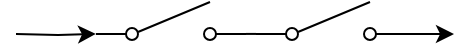 <mxfile version="13.0.1" type="device" pages="8"><diagram name="light-switches-AND" id="16e2658f-23c8-b752-8be9-c03fbebb8bbe"><mxGraphModel dx="1102" dy="820" grid="1" gridSize="10" guides="1" tooltips="1" connect="1" arrows="1" fold="1" page="1" pageScale="1" pageWidth="1100" pageHeight="850" background="#ffffff" math="0" shadow="0"><root><mxCell id="0"/><mxCell id="1" parent="0"/><mxCell id="ZN8DcCw2zW1Ftvhh1FUJ-28" style="edgeStyle=orthogonalEdgeStyle;rounded=0;orthogonalLoop=1;jettySize=auto;html=1;exitX=1;exitY=0.84;exitDx=0;exitDy=0;exitPerimeter=0;entryX=0;entryY=0.84;entryDx=0;entryDy=0;entryPerimeter=0;endArrow=none;endFill=0;" parent="1" source="ZN8DcCw2zW1Ftvhh1FUJ-26" target="ZN8DcCw2zW1Ftvhh1FUJ-27" edge="1"><mxGeometry relative="1" as="geometry"/></mxCell><mxCell id="Kmv5EYdZJEZ3LvHg9-eD-6" value="" style="edgeStyle=orthogonalEdgeStyle;rounded=0;orthogonalLoop=1;jettySize=auto;html=1;entryX=0;entryY=0.84;entryDx=0;entryDy=0;entryPerimeter=0;" parent="1" target="ZN8DcCw2zW1Ftvhh1FUJ-26" edge="1"><mxGeometry relative="1" as="geometry"><mxPoint x="20" y="46" as="sourcePoint"/><mxPoint x="-20" y="39.5" as="targetPoint"/></mxGeometry></mxCell><mxCell id="ZN8DcCw2zW1Ftvhh1FUJ-26" value="" style="pointerEvents=1;verticalLabelPosition=bottom;shadow=0;dashed=0;align=center;fillColor=#ffffff;html=1;verticalAlign=top;strokeWidth=1;shape=mxgraph.electrical.electro-mechanical.simple_switch;" parent="1" vertex="1"><mxGeometry x="60" y="30" width="75" height="19" as="geometry"/></mxCell><mxCell id="ZN8DcCw2zW1Ftvhh1FUJ-27" value="" style="pointerEvents=1;verticalLabelPosition=bottom;shadow=0;dashed=0;align=center;fillColor=#ffffff;html=1;verticalAlign=top;strokeWidth=1;shape=mxgraph.electrical.electro-mechanical.simple_switch;" parent="1" vertex="1"><mxGeometry x="140" y="30" width="75" height="19" as="geometry"/></mxCell><mxCell id="Kmv5EYdZJEZ3LvHg9-eD-8" value="" style="rounded=0;orthogonalLoop=1;jettySize=auto;html=1;exitX=1;exitY=0.84;exitDx=0;exitDy=0;exitPerimeter=0;" parent="1" source="ZN8DcCw2zW1Ftvhh1FUJ-27" edge="1"><mxGeometry relative="1" as="geometry"><mxPoint x="215" y="49.04" as="sourcePoint"/><mxPoint x="239" y="46" as="targetPoint"/></mxGeometry></mxCell></root></mxGraphModel></diagram><diagram name="light-switches-OR" id="xANMRrvfrSIb0DM-2yU2"><mxGraphModel dx="1422" dy="824" grid="1" gridSize="10" guides="1" tooltips="1" connect="1" arrows="1" fold="1" page="1" pageScale="1" pageWidth="1100" pageHeight="850" background="#ffffff" math="0" shadow="0"><root><mxCell id="Z9-SgsntsPJB9Cnm95aR-0"/><mxCell id="Z9-SgsntsPJB9Cnm95aR-1" parent="Z9-SgsntsPJB9Cnm95aR-0"/><mxCell id="bl-EdGoIM6iiKelSmTZA-1" value="" style="edgeStyle=orthogonalEdgeStyle;rounded=0;orthogonalLoop=1;jettySize=auto;html=1;" parent="Z9-SgsntsPJB9Cnm95aR-1" edge="1"><mxGeometry relative="1" as="geometry"><mxPoint x="30" y="50" as="sourcePoint"/><mxPoint x="60" y="50" as="targetPoint"/></mxGeometry></mxCell><mxCell id="bl-EdGoIM6iiKelSmTZA-5" style="edgeStyle=orthogonalEdgeStyle;rounded=0;orthogonalLoop=1;jettySize=auto;html=1;exitX=1;exitY=0.84;exitDx=0;exitDy=0;exitPerimeter=0;endArrow=none;endFill=0;entryX=1;entryY=0.84;entryDx=0;entryDy=0;entryPerimeter=0;" parent="Z9-SgsntsPJB9Cnm95aR-1" source="bl-EdGoIM6iiKelSmTZA-2" target="bl-EdGoIM6iiKelSmTZA-3" edge="1"><mxGeometry relative="1" as="geometry"><mxPoint x="170" y="70.048" as="targetPoint"/><Array as="points"><mxPoint x="170" y="36"/><mxPoint x="170" y="66"/></Array></mxGeometry></mxCell><mxCell id="bl-EdGoIM6iiKelSmTZA-6" style="edgeStyle=orthogonalEdgeStyle;rounded=0;orthogonalLoop=1;jettySize=auto;html=1;exitX=0;exitY=0.84;exitDx=0;exitDy=0;exitPerimeter=0;entryX=0;entryY=0.84;entryDx=0;entryDy=0;entryPerimeter=0;endArrow=none;endFill=0;" parent="Z9-SgsntsPJB9Cnm95aR-1" source="bl-EdGoIM6iiKelSmTZA-2" target="bl-EdGoIM6iiKelSmTZA-3" edge="1"><mxGeometry relative="1" as="geometry"><Array as="points"><mxPoint x="60" y="36"/><mxPoint x="60" y="66"/></Array></mxGeometry></mxCell><mxCell id="bl-EdGoIM6iiKelSmTZA-2" value="" style="pointerEvents=1;verticalLabelPosition=bottom;shadow=0;dashed=0;align=center;fillColor=#ffffff;html=1;verticalAlign=top;strokeWidth=1;shape=mxgraph.electrical.electro-mechanical.simple_switch;" parent="Z9-SgsntsPJB9Cnm95aR-1" vertex="1"><mxGeometry x="80" y="20" width="75" height="19" as="geometry"/></mxCell><mxCell id="bl-EdGoIM6iiKelSmTZA-3" value="" style="pointerEvents=1;verticalLabelPosition=bottom;shadow=0;dashed=0;align=center;fillColor=#ffffff;html=1;verticalAlign=top;strokeWidth=1;shape=mxgraph.electrical.electro-mechanical.simple_switch;" parent="Z9-SgsntsPJB9Cnm95aR-1" vertex="1"><mxGeometry x="80" y="50" width="75" height="19" as="geometry"/></mxCell><mxCell id="bl-EdGoIM6iiKelSmTZA-4" value="" style="rounded=0;orthogonalLoop=1;jettySize=auto;html=1;" parent="Z9-SgsntsPJB9Cnm95aR-1" edge="1"><mxGeometry relative="1" as="geometry"><mxPoint x="170" y="50" as="sourcePoint"/><mxPoint x="210" y="50" as="targetPoint"/></mxGeometry></mxCell></root></mxGraphModel></diagram><diagram name="light-switches-NOT" id="hHWosJEJvCyzz-s5jO0H"><mxGraphModel dx="438" dy="332" grid="1" gridSize="10" guides="1" tooltips="1" connect="1" arrows="1" fold="1" page="1" pageScale="1" pageWidth="1100" pageHeight="850" background="#ffffff" math="0" shadow="0"><root><mxCell id="CKCaisOlSzuZLZH_t84X-0"/><mxCell id="CKCaisOlSzuZLZH_t84X-1" parent="CKCaisOlSzuZLZH_t84X-0"/><mxCell id="hmivEWiYIw0OHZFeHSAW-0" value="" style="rounded=0;orthogonalLoop=1;jettySize=auto;html=1;exitX=0;exitY=0.84;exitDx=0;exitDy=0;exitPerimeter=0;" parent="CKCaisOlSzuZLZH_t84X-1" edge="1"><mxGeometry relative="1" as="geometry"><mxPoint x="135" y="43.04" as="sourcePoint"/><mxPoint x="160" y="43" as="targetPoint"/></mxGeometry></mxCell><mxCell id="hmivEWiYIw0OHZFeHSAW-1" value="" style="rounded=0;orthogonalLoop=1;jettySize=auto;html=1;entryX=1;entryY=0.84;entryDx=0;entryDy=0;entryPerimeter=0;" parent="CKCaisOlSzuZLZH_t84X-1" edge="1"><mxGeometry relative="1" as="geometry"><mxPoint x="35" y="43" as="sourcePoint"/><mxPoint x="60" y="43.04" as="targetPoint"/></mxGeometry></mxCell><mxCell id="ls88icYmvpjliMnG0m02-0" value="" style="pointerEvents=1;verticalLabelPosition=bottom;shadow=0;dashed=0;align=center;html=1;verticalAlign=top;shape=mxgraph.electrical.electro-mechanical.stay_put;" vertex="1" parent="CKCaisOlSzuZLZH_t84X-1"><mxGeometry x="60" y="40" width="75" height="7" as="geometry"/></mxCell></root></mxGraphModel></diagram><diagram id="jFS5hXdo-VJywMYPVgD-" name="transistor-gates-NOT"><mxGraphModel dx="1102" dy="820" grid="1" gridSize="10" guides="1" tooltips="1" connect="1" arrows="1" fold="1" page="1" pageScale="1" pageWidth="850" pageHeight="1100" math="0" shadow="0"><root><mxCell id="2pY4YS7OOlw2hvkpqbzu-0"/><mxCell id="2pY4YS7OOlw2hvkpqbzu-1" parent="2pY4YS7OOlw2hvkpqbzu-0"/><mxCell id="2pY4YS7OOlw2hvkpqbzu-2" value="" style="verticalLabelPosition=bottom;shadow=0;dashed=0;align=center;html=1;verticalAlign=top;shape=mxgraph.electrical.transistors.npn_transistor_1;" parent="2pY4YS7OOlw2hvkpqbzu-1" vertex="1"><mxGeometry x="100" y="160" width="95" height="100" as="geometry"/></mxCell><mxCell id="2pY4YS7OOlw2hvkpqbzu-4" style="edgeStyle=orthogonalEdgeStyle;rounded=0;orthogonalLoop=1;jettySize=auto;html=1;exitX=1;exitY=0.5;exitDx=0;exitDy=0;exitPerimeter=0;entryX=0.7;entryY=0;entryDx=0;entryDy=0;entryPerimeter=0;endArrow=none;endFill=0;" parent="2pY4YS7OOlw2hvkpqbzu-1" source="2pY4YS7OOlw2hvkpqbzu-3" target="2pY4YS7OOlw2hvkpqbzu-2" edge="1"><mxGeometry relative="1" as="geometry"/></mxCell><mxCell id="2pY4YS7OOlw2hvkpqbzu-5" style="edgeStyle=orthogonalEdgeStyle;rounded=0;orthogonalLoop=1;jettySize=auto;html=1;exitX=1;exitY=0.5;exitDx=0;exitDy=0;exitPerimeter=0;endArrow=classicThin;endFill=1;" parent="2pY4YS7OOlw2hvkpqbzu-1" source="2pY4YS7OOlw2hvkpqbzu-3" edge="1"><mxGeometry relative="1" as="geometry"><mxPoint x="225" y="150" as="targetPoint"/><Array as="points"><mxPoint x="185" y="150"/><mxPoint x="185" y="150"/></Array></mxGeometry></mxCell><mxCell id="2pY4YS7OOlw2hvkpqbzu-3" value="" style="pointerEvents=1;verticalLabelPosition=bottom;shadow=0;dashed=0;align=center;html=1;verticalAlign=top;shape=mxgraph.electrical.resistors.resistor_1;rotation=90;" parent="2pY4YS7OOlw2hvkpqbzu-1" vertex="1"><mxGeometry x="120" y="95" width="90" height="20" as="geometry"/></mxCell><mxCell id="2pY4YS7OOlw2hvkpqbzu-6" style="edgeStyle=orthogonalEdgeStyle;rounded=0;orthogonalLoop=1;jettySize=auto;html=1;endArrow=classicThin;endFill=1;entryX=0;entryY=0.5;entryDx=0;entryDy=0;entryPerimeter=0;" parent="2pY4YS7OOlw2hvkpqbzu-1" target="2pY4YS7OOlw2hvkpqbzu-2" edge="1"><mxGeometry relative="1" as="geometry"><mxPoint x="235.143" y="160.048" as="targetPoint"/><mxPoint x="45" y="210" as="sourcePoint"/></mxGeometry></mxCell><mxCell id="2pY4YS7OOlw2hvkpqbzu-8" style="edgeStyle=orthogonalEdgeStyle;rounded=0;orthogonalLoop=1;jettySize=auto;html=1;exitX=0.5;exitY=0;exitDx=0;exitDy=0;exitPerimeter=0;entryX=0.7;entryY=1;entryDx=0;entryDy=0;entryPerimeter=0;endArrow=none;endFill=0;" parent="2pY4YS7OOlw2hvkpqbzu-1" source="2pY4YS7OOlw2hvkpqbzu-7" target="2pY4YS7OOlw2hvkpqbzu-2" edge="1"><mxGeometry relative="1" as="geometry"/></mxCell><mxCell id="2pY4YS7OOlw2hvkpqbzu-7" value="" style="pointerEvents=1;verticalLabelPosition=bottom;shadow=0;dashed=0;align=center;html=1;verticalAlign=top;shape=mxgraph.electrical.signal_sources.protective_earth;" parent="2pY4YS7OOlw2hvkpqbzu-1" vertex="1"><mxGeometry x="150" y="280" width="30" height="20" as="geometry"/></mxCell><mxCell id="2pY4YS7OOlw2hvkpqbzu-9" value="1, истина,&lt;br&gt;высокий потенциал" style="text;html=1;strokeColor=none;fillColor=none;align=center;verticalAlign=middle;whiteSpace=wrap;rounded=0;" parent="2pY4YS7OOlw2hvkpqbzu-1" vertex="1"><mxGeometry x="80" y="30" width="70" height="50" as="geometry"/></mxCell><mxCell id="2pY4YS7OOlw2hvkpqbzu-10" value="0, ложь,&lt;br&gt;низкий потенциал" style="text;html=1;strokeColor=none;fillColor=none;align=center;verticalAlign=middle;whiteSpace=wrap;rounded=0;" parent="2pY4YS7OOlw2hvkpqbzu-1" vertex="1"><mxGeometry x="75" y="259.52" width="70" height="50" as="geometry"/></mxCell><mxCell id="2pY4YS7OOlw2hvkpqbzu-11" value="Вход" style="text;html=1;strokeColor=none;fillColor=none;align=center;verticalAlign=middle;whiteSpace=wrap;rounded=0;" parent="2pY4YS7OOlw2hvkpqbzu-1" vertex="1"><mxGeometry x="40" y="190" width="35" height="20" as="geometry"/></mxCell><mxCell id="2pY4YS7OOlw2hvkpqbzu-12" value="Выход" style="text;html=1;strokeColor=none;fillColor=none;align=center;verticalAlign=middle;whiteSpace=wrap;rounded=0;" parent="2pY4YS7OOlw2hvkpqbzu-1" vertex="1"><mxGeometry x="192.95" y="130" width="35" height="20" as="geometry"/></mxCell></root></mxGraphModel></diagram><diagram name="transistor-gates-NOT-1" id="jyXUEQaDaQbz0s-B0GND"><mxGraphModel dx="1102" dy="820" grid="1" gridSize="10" guides="1" tooltips="1" connect="1" arrows="1" fold="1" page="1" pageScale="1" pageWidth="850" pageHeight="1100" math="0" shadow="0"><root><mxCell id="UYaWiOLaow3FKiDWLXwY-0"/><mxCell id="UYaWiOLaow3FKiDWLXwY-1" parent="UYaWiOLaow3FKiDWLXwY-0"/><mxCell id="UYaWiOLaow3FKiDWLXwY-3" value="" style="endArrow=block;html=1;edgeStyle=orthogonalEdgeStyle;strokeColor=#CCCCCC;strokeWidth=7;exitX=0.472;exitY=0.156;exitDx=0;exitDy=0;exitPerimeter=0;endFill=1;" parent="UYaWiOLaow3FKiDWLXwY-1" source="UYaWiOLaow3FKiDWLXwY-21" edge="1"><mxGeometry width="50" height="50" relative="1" as="geometry"><mxPoint x="360" y="260" as="sourcePoint"/><mxPoint x="430" y="150" as="targetPoint"/><Array as="points"><mxPoint x="364" y="150"/></Array></mxGeometry></mxCell><mxCell id="UYaWiOLaow3FKiDWLXwY-16" style="edgeStyle=orthogonalEdgeStyle;rounded=0;orthogonalLoop=1;jettySize=auto;html=1;exitX=1;exitY=0.5;exitDx=0;exitDy=0;exitPerimeter=0;entryX=0.5;entryY=0;entryDx=0;entryDy=0;endArrow=none;endFill=0;" parent="UYaWiOLaow3FKiDWLXwY-1" source="UYaWiOLaow3FKiDWLXwY-18" target="UYaWiOLaow3FKiDWLXwY-27" edge="1"><mxGeometry relative="1" as="geometry"><mxPoint x="370.897" y="159.931" as="targetPoint"/></mxGeometry></mxCell><mxCell id="UYaWiOLaow3FKiDWLXwY-17" style="edgeStyle=orthogonalEdgeStyle;rounded=0;orthogonalLoop=1;jettySize=auto;html=1;exitX=1;exitY=0.5;exitDx=0;exitDy=0;exitPerimeter=0;endArrow=classicThin;endFill=1;" parent="UYaWiOLaow3FKiDWLXwY-1" source="UYaWiOLaow3FKiDWLXwY-18" edge="1"><mxGeometry relative="1" as="geometry"><mxPoint x="430.207" y="150.276" as="targetPoint"/><Array as="points"><mxPoint x="390" y="150"/><mxPoint x="390" y="150"/></Array></mxGeometry></mxCell><mxCell id="UYaWiOLaow3FKiDWLXwY-18" value="" style="pointerEvents=1;verticalLabelPosition=bottom;shadow=0;dashed=0;align=center;html=1;verticalAlign=top;shape=mxgraph.electrical.resistors.resistor_1;rotation=90;" parent="UYaWiOLaow3FKiDWLXwY-1" vertex="1"><mxGeometry x="320" y="95" width="90" height="20" as="geometry"/></mxCell><mxCell id="UYaWiOLaow3FKiDWLXwY-19" style="edgeStyle=orthogonalEdgeStyle;rounded=0;orthogonalLoop=1;jettySize=auto;html=1;endArrow=classicThin;endFill=1;entryX=0;entryY=0.5;entryDx=0;entryDy=0;" parent="UYaWiOLaow3FKiDWLXwY-1" target="UYaWiOLaow3FKiDWLXwY-27" edge="1"><mxGeometry relative="1" as="geometry"><mxPoint x="307.045" y="210" as="targetPoint"/><mxPoint x="275" y="210" as="sourcePoint"/></mxGeometry></mxCell><mxCell id="UYaWiOLaow3FKiDWLXwY-20" style="edgeStyle=orthogonalEdgeStyle;rounded=0;orthogonalLoop=1;jettySize=auto;html=1;exitX=0.5;exitY=0;exitDx=0;exitDy=0;exitPerimeter=0;entryX=0.5;entryY=1;entryDx=0;entryDy=0;endArrow=none;endFill=0;" parent="UYaWiOLaow3FKiDWLXwY-1" source="UYaWiOLaow3FKiDWLXwY-21" target="UYaWiOLaow3FKiDWLXwY-27" edge="1"><mxGeometry relative="1" as="geometry"><mxPoint x="370.897" y="259.931" as="targetPoint"/></mxGeometry></mxCell><mxCell id="UYaWiOLaow3FKiDWLXwY-21" value="" style="pointerEvents=1;verticalLabelPosition=bottom;shadow=0;dashed=0;align=center;html=1;verticalAlign=top;shape=mxgraph.electrical.signal_sources.protective_earth;" parent="UYaWiOLaow3FKiDWLXwY-1" vertex="1"><mxGeometry x="350" y="280" width="30" height="20" as="geometry"/></mxCell><mxCell id="UYaWiOLaow3FKiDWLXwY-22" value="1, истина,&lt;br&gt;высокий потенциал" style="text;html=1;strokeColor=none;fillColor=none;align=center;verticalAlign=middle;whiteSpace=wrap;rounded=0;" parent="UYaWiOLaow3FKiDWLXwY-1" vertex="1"><mxGeometry x="285" y="30" width="70" height="50" as="geometry"/></mxCell><mxCell id="UYaWiOLaow3FKiDWLXwY-23" value="0, ложь,&lt;br&gt;низкий потенциал" style="text;html=1;strokeColor=none;fillColor=none;align=center;verticalAlign=middle;whiteSpace=wrap;rounded=0;" parent="UYaWiOLaow3FKiDWLXwY-1" vertex="1"><mxGeometry x="280" y="259.52" width="70" height="50" as="geometry"/></mxCell><mxCell id="UYaWiOLaow3FKiDWLXwY-24" value="Вход&lt;br&gt;1" style="text;html=1;strokeColor=none;fillColor=none;align=center;verticalAlign=middle;whiteSpace=wrap;rounded=0;" parent="UYaWiOLaow3FKiDWLXwY-1" vertex="1"><mxGeometry x="275" y="199" width="35" height="20" as="geometry"/></mxCell><mxCell id="UYaWiOLaow3FKiDWLXwY-25" value="Выход&lt;br&gt;0" style="text;html=1;strokeColor=none;fillColor=none;align=center;verticalAlign=middle;whiteSpace=wrap;rounded=0;" parent="UYaWiOLaow3FKiDWLXwY-1" vertex="1"><mxGeometry x="383.95" y="139" width="35" height="20" as="geometry"/></mxCell><mxCell id="UYaWiOLaow3FKiDWLXwY-27" value="" style="ellipse;whiteSpace=wrap;html=1;aspect=fixed;dashed=1;fillColor=none;strokeWidth=2;" parent="UYaWiOLaow3FKiDWLXwY-1" vertex="1"><mxGeometry x="325" y="170" width="80" height="80" as="geometry"/></mxCell><mxCell id="UYaWiOLaow3FKiDWLXwY-28" style="edgeStyle=orthogonalEdgeStyle;rounded=0;orthogonalLoop=1;jettySize=auto;html=1;exitX=0.5;exitY=1;exitDx=0;exitDy=0;entryX=0.5;entryY=0;entryDx=0;entryDy=0;endArrow=none;endFill=0;" parent="UYaWiOLaow3FKiDWLXwY-1" source="UYaWiOLaow3FKiDWLXwY-27" target="UYaWiOLaow3FKiDWLXwY-27" edge="1"><mxGeometry relative="1" as="geometry"><mxPoint x="375" y="290" as="sourcePoint"/><mxPoint x="374.69" y="260.276" as="targetPoint"/><Array as="points"><mxPoint x="365" y="220"/><mxPoint x="365" y="220"/></Array></mxGeometry></mxCell><mxCell id="UYaWiOLaow3FKiDWLXwY-29" value="Транзистор&lt;br&gt;открыт" style="text;html=1;strokeColor=none;fillColor=none;align=center;verticalAlign=middle;whiteSpace=wrap;rounded=0;rotation=-90;" parent="UYaWiOLaow3FKiDWLXwY-1" vertex="1"><mxGeometry x="345" y="200" width="35" height="20" as="geometry"/></mxCell><mxCell id="gnaTgK755jNKZQQib2I8-0" value="" style="endArrow=block;html=1;edgeStyle=orthogonalEdgeStyle;strokeColor=#CCCCCC;strokeWidth=7;exitX=0;exitY=0.5;exitDx=0;exitDy=0;exitPerimeter=0;endFill=1;" edge="1" source="gnaTgK755jNKZQQib2I8-3" parent="UYaWiOLaow3FKiDWLXwY-1"><mxGeometry width="50" height="50" relative="1" as="geometry"><mxPoint x="604.713" y="292.856" as="sourcePoint"/><mxPoint x="680" y="150" as="targetPoint"/><Array as="points"><mxPoint x="615" y="150"/></Array></mxGeometry></mxCell><mxCell id="gnaTgK755jNKZQQib2I8-1" style="edgeStyle=orthogonalEdgeStyle;rounded=0;orthogonalLoop=1;jettySize=auto;html=1;exitX=1;exitY=0.5;exitDx=0;exitDy=0;exitPerimeter=0;entryX=0.5;entryY=0;entryDx=0;entryDy=0;endArrow=none;endFill=0;" edge="1" source="gnaTgK755jNKZQQib2I8-3" target="gnaTgK755jNKZQQib2I8-11" parent="UYaWiOLaow3FKiDWLXwY-1"><mxGeometry relative="1" as="geometry"><mxPoint x="620.897" y="159.931" as="targetPoint"/></mxGeometry></mxCell><mxCell id="gnaTgK755jNKZQQib2I8-2" style="edgeStyle=orthogonalEdgeStyle;rounded=0;orthogonalLoop=1;jettySize=auto;html=1;exitX=1;exitY=0.5;exitDx=0;exitDy=0;exitPerimeter=0;endArrow=classicThin;endFill=1;" edge="1" source="gnaTgK755jNKZQQib2I8-3" parent="UYaWiOLaow3FKiDWLXwY-1"><mxGeometry relative="1" as="geometry"><mxPoint x="680.207" y="150.276" as="targetPoint"/><Array as="points"><mxPoint x="640" y="150"/><mxPoint x="640" y="150"/></Array></mxGeometry></mxCell><mxCell id="gnaTgK755jNKZQQib2I8-3" value="" style="pointerEvents=1;verticalLabelPosition=bottom;shadow=0;dashed=0;align=center;html=1;verticalAlign=top;shape=mxgraph.electrical.resistors.resistor_1;rotation=90;fillColor=none;" vertex="1" parent="UYaWiOLaow3FKiDWLXwY-1"><mxGeometry x="570" y="95" width="90" height="20" as="geometry"/></mxCell><mxCell id="gnaTgK755jNKZQQib2I8-4" style="edgeStyle=orthogonalEdgeStyle;rounded=0;orthogonalLoop=1;jettySize=auto;html=1;endArrow=classicThin;endFill=1;entryX=0;entryY=0.5;entryDx=0;entryDy=0;" edge="1" target="gnaTgK755jNKZQQib2I8-11" parent="UYaWiOLaow3FKiDWLXwY-1"><mxGeometry relative="1" as="geometry"><mxPoint x="557.045" y="210" as="targetPoint"/><mxPoint x="520" y="210" as="sourcePoint"/></mxGeometry></mxCell><mxCell id="gnaTgK755jNKZQQib2I8-5" style="edgeStyle=orthogonalEdgeStyle;rounded=0;orthogonalLoop=1;jettySize=auto;html=1;exitX=0.5;exitY=0;exitDx=0;exitDy=0;exitPerimeter=0;entryX=0.5;entryY=1;entryDx=0;entryDy=0;endArrow=none;endFill=0;" edge="1" source="gnaTgK755jNKZQQib2I8-6" target="gnaTgK755jNKZQQib2I8-11" parent="UYaWiOLaow3FKiDWLXwY-1"><mxGeometry relative="1" as="geometry"><mxPoint x="620.897" y="259.931" as="targetPoint"/></mxGeometry></mxCell><mxCell id="gnaTgK755jNKZQQib2I8-6" value="" style="pointerEvents=1;verticalLabelPosition=bottom;shadow=0;dashed=0;align=center;html=1;verticalAlign=top;shape=mxgraph.electrical.signal_sources.protective_earth;" vertex="1" parent="UYaWiOLaow3FKiDWLXwY-1"><mxGeometry x="600" y="280" width="30" height="20" as="geometry"/></mxCell><mxCell id="gnaTgK755jNKZQQib2I8-7" value="1, истина,&lt;br&gt;высокий потенциал" style="text;html=1;strokeColor=none;fillColor=none;align=center;verticalAlign=middle;whiteSpace=wrap;rounded=0;" vertex="1" parent="UYaWiOLaow3FKiDWLXwY-1"><mxGeometry x="535" y="30" width="70" height="50" as="geometry"/></mxCell><mxCell id="gnaTgK755jNKZQQib2I8-8" value="0, ложь,&lt;br&gt;низкий потенциал" style="text;html=1;strokeColor=none;fillColor=none;align=center;verticalAlign=middle;whiteSpace=wrap;rounded=0;" vertex="1" parent="UYaWiOLaow3FKiDWLXwY-1"><mxGeometry x="530" y="259.52" width="70" height="50" as="geometry"/></mxCell><mxCell id="gnaTgK755jNKZQQib2I8-9" value="Вход&lt;br&gt;0" style="text;html=1;strokeColor=none;fillColor=none;align=center;verticalAlign=middle;whiteSpace=wrap;rounded=0;" vertex="1" parent="UYaWiOLaow3FKiDWLXwY-1"><mxGeometry x="520" y="199" width="35" height="20" as="geometry"/></mxCell><mxCell id="gnaTgK755jNKZQQib2I8-10" value="Выход&lt;br&gt;1" style="text;html=1;strokeColor=none;fillColor=none;align=center;verticalAlign=middle;whiteSpace=wrap;rounded=0;" vertex="1" parent="UYaWiOLaow3FKiDWLXwY-1"><mxGeometry x="633.95" y="139" width="35" height="20" as="geometry"/></mxCell><mxCell id="gnaTgK755jNKZQQib2I8-11" value="" style="ellipse;whiteSpace=wrap;html=1;aspect=fixed;dashed=1;fillColor=none;strokeWidth=2;" vertex="1" parent="UYaWiOLaow3FKiDWLXwY-1"><mxGeometry x="575" y="170" width="80" height="80" as="geometry"/></mxCell><mxCell id="gnaTgK755jNKZQQib2I8-12" value="Транзистор&lt;br&gt;закрыт" style="text;html=1;strokeColor=none;fillColor=none;align=center;verticalAlign=middle;whiteSpace=wrap;rounded=0;rotation=0;" vertex="1" parent="UYaWiOLaow3FKiDWLXwY-1"><mxGeometry x="597.5" y="200" width="35" height="20" as="geometry"/></mxCell></root></mxGraphModel></diagram><diagram name="transistor-gates-NOT-0" id="0J3l8vo0pKGbrYZI7v9R"><mxGraphModel dx="1102" dy="820" grid="1" gridSize="10" guides="1" tooltips="1" connect="1" arrows="1" fold="1" page="1" pageScale="1" pageWidth="850" pageHeight="1100" math="0" shadow="0"><root><mxCell id="8ymoK5i71GsMGat_ttFk-0"/><mxCell id="8ymoK5i71GsMGat_ttFk-1" parent="8ymoK5i71GsMGat_ttFk-0"/><mxCell id="8ymoK5i71GsMGat_ttFk-2" value="" style="endArrow=block;html=1;edgeStyle=orthogonalEdgeStyle;strokeColor=#CCCCCC;strokeWidth=7;exitX=0;exitY=0.5;exitDx=0;exitDy=0;exitPerimeter=0;endFill=1;" parent="8ymoK5i71GsMGat_ttFk-1" source="8ymoK5i71GsMGat_ttFk-32" edge="1"><mxGeometry width="50" height="50" relative="1" as="geometry"><mxPoint x="564.713" y="292.856" as="sourcePoint"/><mxPoint x="640" y="150" as="targetPoint"/><Array as="points"><mxPoint x="575" y="150"/></Array></mxGeometry></mxCell><mxCell id="8ymoK5i71GsMGat_ttFk-30" style="edgeStyle=orthogonalEdgeStyle;rounded=0;orthogonalLoop=1;jettySize=auto;html=1;exitX=1;exitY=0.5;exitDx=0;exitDy=0;exitPerimeter=0;entryX=0.5;entryY=0;entryDx=0;entryDy=0;endArrow=none;endFill=0;" parent="8ymoK5i71GsMGat_ttFk-1" source="8ymoK5i71GsMGat_ttFk-32" target="8ymoK5i71GsMGat_ttFk-41" edge="1"><mxGeometry relative="1" as="geometry"><mxPoint x="580.897" y="159.931" as="targetPoint"/></mxGeometry></mxCell><mxCell id="8ymoK5i71GsMGat_ttFk-31" style="edgeStyle=orthogonalEdgeStyle;rounded=0;orthogonalLoop=1;jettySize=auto;html=1;exitX=1;exitY=0.5;exitDx=0;exitDy=0;exitPerimeter=0;endArrow=classicThin;endFill=1;" parent="8ymoK5i71GsMGat_ttFk-1" source="8ymoK5i71GsMGat_ttFk-32" edge="1"><mxGeometry relative="1" as="geometry"><mxPoint x="640.207" y="150.276" as="targetPoint"/><Array as="points"><mxPoint x="600" y="150"/><mxPoint x="600" y="150"/></Array></mxGeometry></mxCell><mxCell id="8ymoK5i71GsMGat_ttFk-32" value="" style="pointerEvents=1;verticalLabelPosition=bottom;shadow=0;dashed=0;align=center;html=1;verticalAlign=top;shape=mxgraph.electrical.resistors.resistor_1;rotation=90;fillColor=none;" parent="8ymoK5i71GsMGat_ttFk-1" vertex="1"><mxGeometry x="530" y="95" width="90" height="20" as="geometry"/></mxCell><mxCell id="8ymoK5i71GsMGat_ttFk-33" style="edgeStyle=orthogonalEdgeStyle;rounded=0;orthogonalLoop=1;jettySize=auto;html=1;endArrow=classicThin;endFill=1;entryX=0;entryY=0.5;entryDx=0;entryDy=0;" parent="8ymoK5i71GsMGat_ttFk-1" target="8ymoK5i71GsMGat_ttFk-41" edge="1"><mxGeometry relative="1" as="geometry"><mxPoint x="517.045" y="210" as="targetPoint"/><mxPoint x="480" y="210" as="sourcePoint"/></mxGeometry></mxCell><mxCell id="8ymoK5i71GsMGat_ttFk-34" style="edgeStyle=orthogonalEdgeStyle;rounded=0;orthogonalLoop=1;jettySize=auto;html=1;exitX=0.5;exitY=0;exitDx=0;exitDy=0;exitPerimeter=0;entryX=0.5;entryY=1;entryDx=0;entryDy=0;endArrow=none;endFill=0;" parent="8ymoK5i71GsMGat_ttFk-1" source="8ymoK5i71GsMGat_ttFk-35" target="8ymoK5i71GsMGat_ttFk-41" edge="1"><mxGeometry relative="1" as="geometry"><mxPoint x="580.897" y="259.931" as="targetPoint"/></mxGeometry></mxCell><mxCell id="8ymoK5i71GsMGat_ttFk-35" value="" style="pointerEvents=1;verticalLabelPosition=bottom;shadow=0;dashed=0;align=center;html=1;verticalAlign=top;shape=mxgraph.electrical.signal_sources.protective_earth;" parent="8ymoK5i71GsMGat_ttFk-1" vertex="1"><mxGeometry x="560" y="280" width="30" height="20" as="geometry"/></mxCell><mxCell id="8ymoK5i71GsMGat_ttFk-36" value="1, истина,&lt;br&gt;высокий потенциал" style="text;html=1;strokeColor=none;fillColor=none;align=center;verticalAlign=middle;whiteSpace=wrap;rounded=0;" parent="8ymoK5i71GsMGat_ttFk-1" vertex="1"><mxGeometry x="495" y="30" width="70" height="50" as="geometry"/></mxCell><mxCell id="8ymoK5i71GsMGat_ttFk-37" value="0, ложь,&lt;br&gt;низкий потенциал" style="text;html=1;strokeColor=none;fillColor=none;align=center;verticalAlign=middle;whiteSpace=wrap;rounded=0;" parent="8ymoK5i71GsMGat_ttFk-1" vertex="1"><mxGeometry x="490" y="259.52" width="70" height="50" as="geometry"/></mxCell><mxCell id="8ymoK5i71GsMGat_ttFk-38" value="Вход&lt;br&gt;0" style="text;html=1;strokeColor=none;fillColor=none;align=center;verticalAlign=middle;whiteSpace=wrap;rounded=0;" parent="8ymoK5i71GsMGat_ttFk-1" vertex="1"><mxGeometry x="480" y="199" width="35" height="20" as="geometry"/></mxCell><mxCell id="8ymoK5i71GsMGat_ttFk-39" value="Выход&lt;br&gt;1" style="text;html=1;strokeColor=none;fillColor=none;align=center;verticalAlign=middle;whiteSpace=wrap;rounded=0;" parent="8ymoK5i71GsMGat_ttFk-1" vertex="1"><mxGeometry x="593.95" y="139" width="35" height="20" as="geometry"/></mxCell><mxCell id="8ymoK5i71GsMGat_ttFk-41" value="" style="ellipse;whiteSpace=wrap;html=1;aspect=fixed;dashed=1;fillColor=none;strokeWidth=2;" parent="8ymoK5i71GsMGat_ttFk-1" vertex="1"><mxGeometry x="535" y="170" width="80" height="80" as="geometry"/></mxCell><mxCell id="8ymoK5i71GsMGat_ttFk-42" value="Транзистор&lt;br&gt;закрыт" style="text;html=1;strokeColor=none;fillColor=none;align=center;verticalAlign=middle;whiteSpace=wrap;rounded=0;rotation=0;" parent="8ymoK5i71GsMGat_ttFk-1" vertex="1"><mxGeometry x="557.5" y="200" width="35" height="20" as="geometry"/></mxCell></root></mxGraphModel></diagram><diagram id="b2Pdvbx-pUeevz7R_fiy" name="transistor-gates-NOR"><mxGraphModel dx="1102" dy="820" grid="1" gridSize="10" guides="1" tooltips="1" connect="1" arrows="1" fold="1" page="1" pageScale="1" pageWidth="850" pageHeight="1100" math="1" shadow="0"><root><mxCell id="uHtfgFACNpUmQlfRryDV-0"/><mxCell id="uHtfgFACNpUmQlfRryDV-1" parent="uHtfgFACNpUmQlfRryDV-0"/><mxCell id="hRzFgT2qznmpMzzFnb_t-0" value="" style="verticalLabelPosition=bottom;shadow=0;dashed=0;align=center;html=1;verticalAlign=top;shape=mxgraph.electrical.transistors.npn_transistor_1;" parent="uHtfgFACNpUmQlfRryDV-1" vertex="1"><mxGeometry x="97.95" y="230" width="95" height="100" as="geometry"/></mxCell><mxCell id="hRzFgT2qznmpMzzFnb_t-1" style="edgeStyle=orthogonalEdgeStyle;rounded=0;orthogonalLoop=1;jettySize=auto;html=1;exitX=1;exitY=0.5;exitDx=0;exitDy=0;exitPerimeter=0;entryX=0.7;entryY=0;entryDx=0;entryDy=0;entryPerimeter=0;endArrow=none;endFill=0;" parent="uHtfgFACNpUmQlfRryDV-1" source="hRzFgT2qznmpMzzFnb_t-3" target="hRzFgT2qznmpMzzFnb_t-0" edge="1"><mxGeometry relative="1" as="geometry"/></mxCell><mxCell id="hRzFgT2qznmpMzzFnb_t-2" style="edgeStyle=orthogonalEdgeStyle;rounded=0;orthogonalLoop=1;jettySize=auto;html=1;exitX=1;exitY=0.5;exitDx=0;exitDy=0;exitPerimeter=0;endArrow=classicThin;endFill=1;" parent="uHtfgFACNpUmQlfRryDV-1" source="hRzFgT2qznmpMzzFnb_t-3" edge="1"><mxGeometry relative="1" as="geometry"><mxPoint x="275" y="150" as="targetPoint"/><Array as="points"><mxPoint x="235" y="150"/><mxPoint x="235" y="150"/></Array></mxGeometry></mxCell><mxCell id="hRzFgT2qznmpMzzFnb_t-3" value="" style="pointerEvents=1;verticalLabelPosition=bottom;shadow=0;dashed=0;align=center;html=1;verticalAlign=top;shape=mxgraph.electrical.resistors.resistor_1;rotation=90;" parent="uHtfgFACNpUmQlfRryDV-1" vertex="1"><mxGeometry x="170" y="95" width="90" height="20" as="geometry"/></mxCell><mxCell id="hRzFgT2qznmpMzzFnb_t-4" style="edgeStyle=orthogonalEdgeStyle;rounded=0;orthogonalLoop=1;jettySize=auto;html=1;endArrow=classicThin;endFill=1;entryX=0;entryY=0.5;entryDx=0;entryDy=0;entryPerimeter=0;" parent="uHtfgFACNpUmQlfRryDV-1" target="hRzFgT2qznmpMzzFnb_t-0" edge="1"><mxGeometry relative="1" as="geometry"><mxPoint x="235.143" y="200.048" as="targetPoint"/><mxPoint x="70" y="280" as="sourcePoint"/><Array as="points"><mxPoint x="90" y="280"/><mxPoint x="90" y="280"/></Array></mxGeometry></mxCell><mxCell id="hRzFgT2qznmpMzzFnb_t-5" style="edgeStyle=orthogonalEdgeStyle;rounded=0;orthogonalLoop=1;jettySize=auto;html=1;exitX=0.5;exitY=0;exitDx=0;exitDy=0;exitPerimeter=0;entryX=0.7;entryY=1;entryDx=0;entryDy=0;entryPerimeter=0;endArrow=none;endFill=0;" parent="uHtfgFACNpUmQlfRryDV-1" source="hRzFgT2qznmpMzzFnb_t-6" target="hRzFgT2qznmpMzzFnb_t-0" edge="1"><mxGeometry relative="1" as="geometry"><Array as="points"><mxPoint x="163" y="350"/></Array></mxGeometry></mxCell><mxCell id="hRzFgT2qznmpMzzFnb_t-6" value="" style="pointerEvents=1;verticalLabelPosition=bottom;shadow=0;dashed=0;align=center;html=1;verticalAlign=top;shape=mxgraph.electrical.signal_sources.protective_earth;" parent="uHtfgFACNpUmQlfRryDV-1" vertex="1"><mxGeometry x="200" y="350" width="30" height="20" as="geometry"/></mxCell><mxCell id="hRzFgT2qznmpMzzFnb_t-7" value="1" style="text;html=1;strokeColor=none;fillColor=none;align=center;verticalAlign=middle;whiteSpace=wrap;rounded=0;" parent="uHtfgFACNpUmQlfRryDV-1" vertex="1"><mxGeometry x="170" y="50" width="40" height="20" as="geometry"/></mxCell><mxCell id="hRzFgT2qznmpMzzFnb_t-8" value="0" style="text;html=1;strokeColor=none;fillColor=none;align=center;verticalAlign=middle;whiteSpace=wrap;rounded=0;" parent="uHtfgFACNpUmQlfRryDV-1" vertex="1"><mxGeometry x="110" y="310" width="35" height="20.48" as="geometry"/></mxCell><mxCell id="hRzFgT2qznmpMzzFnb_t-9" value="`B`" style="text;html=1;strokeColor=none;fillColor=none;align=center;verticalAlign=middle;whiteSpace=wrap;rounded=0;" parent="uHtfgFACNpUmQlfRryDV-1" vertex="1"><mxGeometry x="70" y="260" width="35" height="20" as="geometry"/></mxCell><mxCell id="hRzFgT2qznmpMzzFnb_t-14" style="edgeStyle=orthogonalEdgeStyle;rounded=0;orthogonalLoop=1;jettySize=auto;html=1;exitX=0.7;exitY=0;exitDx=0;exitDy=0;exitPerimeter=0;endArrow=none;endFill=0;strokeColor=#000000;strokeWidth=1;" parent="uHtfgFACNpUmQlfRryDV-1" source="hRzFgT2qznmpMzzFnb_t-12" edge="1"><mxGeometry relative="1" as="geometry"><mxPoint x="164" y="190" as="targetPoint"/><Array as="points"><mxPoint x="266" y="190"/></Array></mxGeometry></mxCell><mxCell id="hRzFgT2qznmpMzzFnb_t-12" value="" style="verticalLabelPosition=bottom;shadow=0;dashed=0;align=center;html=1;verticalAlign=top;shape=mxgraph.electrical.transistors.npn_transistor_1;" parent="uHtfgFACNpUmQlfRryDV-1" vertex="1"><mxGeometry x="200" y="230" width="95" height="100" as="geometry"/></mxCell><mxCell id="hRzFgT2qznmpMzzFnb_t-19" value="`A`" style="text;html=1;strokeColor=none;fillColor=none;align=center;verticalAlign=middle;whiteSpace=wrap;rounded=0;" parent="uHtfgFACNpUmQlfRryDV-1" vertex="1"><mxGeometry x="70" y="200" width="35" height="20" as="geometry"/></mxCell><mxCell id="hRzFgT2qznmpMzzFnb_t-22" style="edgeStyle=orthogonalEdgeStyle;rounded=0;orthogonalLoop=1;jettySize=auto;html=1;endArrow=none;endFill=0;entryX=0;entryY=0.5;entryDx=0;entryDy=0;entryPerimeter=0;" parent="uHtfgFACNpUmQlfRryDV-1" target="hRzFgT2qznmpMzzFnb_t-12" edge="1"><mxGeometry relative="1" as="geometry"><mxPoint x="100" y="220" as="targetPoint"/><mxPoint x="70" y="220" as="sourcePoint"/><Array as="points"><mxPoint x="202" y="220"/></Array></mxGeometry></mxCell><mxCell id="hRzFgT2qznmpMzzFnb_t-23" style="edgeStyle=orthogonalEdgeStyle;rounded=0;orthogonalLoop=1;jettySize=auto;html=1;exitX=0.5;exitY=0;exitDx=0;exitDy=0;exitPerimeter=0;endArrow=none;endFill=0;entryX=0.7;entryY=1;entryDx=0;entryDy=0;entryPerimeter=0;" parent="uHtfgFACNpUmQlfRryDV-1" source="hRzFgT2qznmpMzzFnb_t-6" target="hRzFgT2qznmpMzzFnb_t-12" edge="1"><mxGeometry relative="1" as="geometry"><mxPoint x="217.762" y="360.048" as="sourcePoint"/><mxPoint x="260" y="330" as="targetPoint"/><Array as="points"><mxPoint x="266" y="350"/></Array></mxGeometry></mxCell><mxCell id="hRzFgT2qznmpMzzFnb_t-24" style="edgeStyle=orthogonalEdgeStyle;rounded=0;orthogonalLoop=1;jettySize=auto;html=1;endArrow=classicThin;endFill=1;entryX=0;entryY=0.5;entryDx=0;entryDy=0;entryPerimeter=0;" parent="uHtfgFACNpUmQlfRryDV-1" edge="1"><mxGeometry relative="1" as="geometry"><mxPoint x="99.69" y="219.931" as="targetPoint"/><mxPoint x="70.034" y="219.931" as="sourcePoint"/><Array as="points"><mxPoint x="90" y="220"/><mxPoint x="90" y="220"/></Array></mxGeometry></mxCell><mxCell id="hRzFgT2qznmpMzzFnb_t-25" value="`\neg (A \vee B)`" style="text;html=1;strokeColor=none;fillColor=none;align=center;verticalAlign=middle;whiteSpace=wrap;rounded=0;dashed=1;" parent="uHtfgFACNpUmQlfRryDV-1" vertex="1"><mxGeometry x="240" y="130" width="40" height="20" as="geometry"/></mxCell></root></mxGraphModel></diagram><diagram name="ANSI-gates-NOR" id="BRgG8fX4Zd0GisGZYlRr"><mxGraphModel dx="1422" dy="824" grid="1" gridSize="10" guides="1" tooltips="1" connect="1" arrows="1" fold="1" page="1" pageScale="1" pageWidth="850" pageHeight="1100" math="1" shadow="0"><root><mxCell id="gD5nODHojLiJ2qqs0ABK-0"/><mxCell id="gD5nODHojLiJ2qqs0ABK-1" parent="gD5nODHojLiJ2qqs0ABK-0"/><mxCell id="gD5nODHojLiJ2qqs0ABK-20" value="" style="verticalLabelPosition=bottom;shadow=0;dashed=0;align=center;html=1;verticalAlign=top;shape=mxgraph.electrical.logic_gates.logic_gate;operation=or;negating=1;strokeWidth=2;fillColor=none;" parent="gD5nODHojLiJ2qqs0ABK-1" vertex="1"><mxGeometry x="360" y="200" width="85" height="55" as="geometry"/></mxCell><mxCell id="gD5nODHojLiJ2qqs0ABK-21" value="" style="verticalLabelPosition=bottom;shadow=0;dashed=0;align=center;html=1;verticalAlign=top;shape=mxgraph.electrical.logic_gates.inverting_contact;strokeWidth=2;fillColor=#ffffff;" parent="gD5nODHojLiJ2qqs0ABK-1" vertex="1"><mxGeometry x="419.48" y="217.5" width="20" height="20" as="geometry"/></mxCell><mxCell id="gD5nODHojLiJ2qqs0ABK-22" value="`B`" style="text;html=1;strokeColor=none;fillColor=none;align=center;verticalAlign=middle;whiteSpace=wrap;rounded=0;" parent="gD5nODHojLiJ2qqs0ABK-1" vertex="1"><mxGeometry x="340" y="240" width="35" height="20" as="geometry"/></mxCell><mxCell id="gD5nODHojLiJ2qqs0ABK-23" value="`A`" style="text;html=1;strokeColor=none;fillColor=none;align=center;verticalAlign=middle;whiteSpace=wrap;rounded=0;" parent="gD5nODHojLiJ2qqs0ABK-1" vertex="1"><mxGeometry x="340" y="190" width="35" height="20" as="geometry"/></mxCell><mxCell id="gD5nODHojLiJ2qqs0ABK-24" value="`\neg (A \vee B)`" style="text;html=1;strokeColor=none;fillColor=none;align=center;verticalAlign=middle;whiteSpace=wrap;rounded=0;dashed=1;" parent="gD5nODHojLiJ2qqs0ABK-1" vertex="1"><mxGeometry x="430" y="200" width="65" height="20" as="geometry"/></mxCell></root></mxGraphModel></diagram></mxfile>